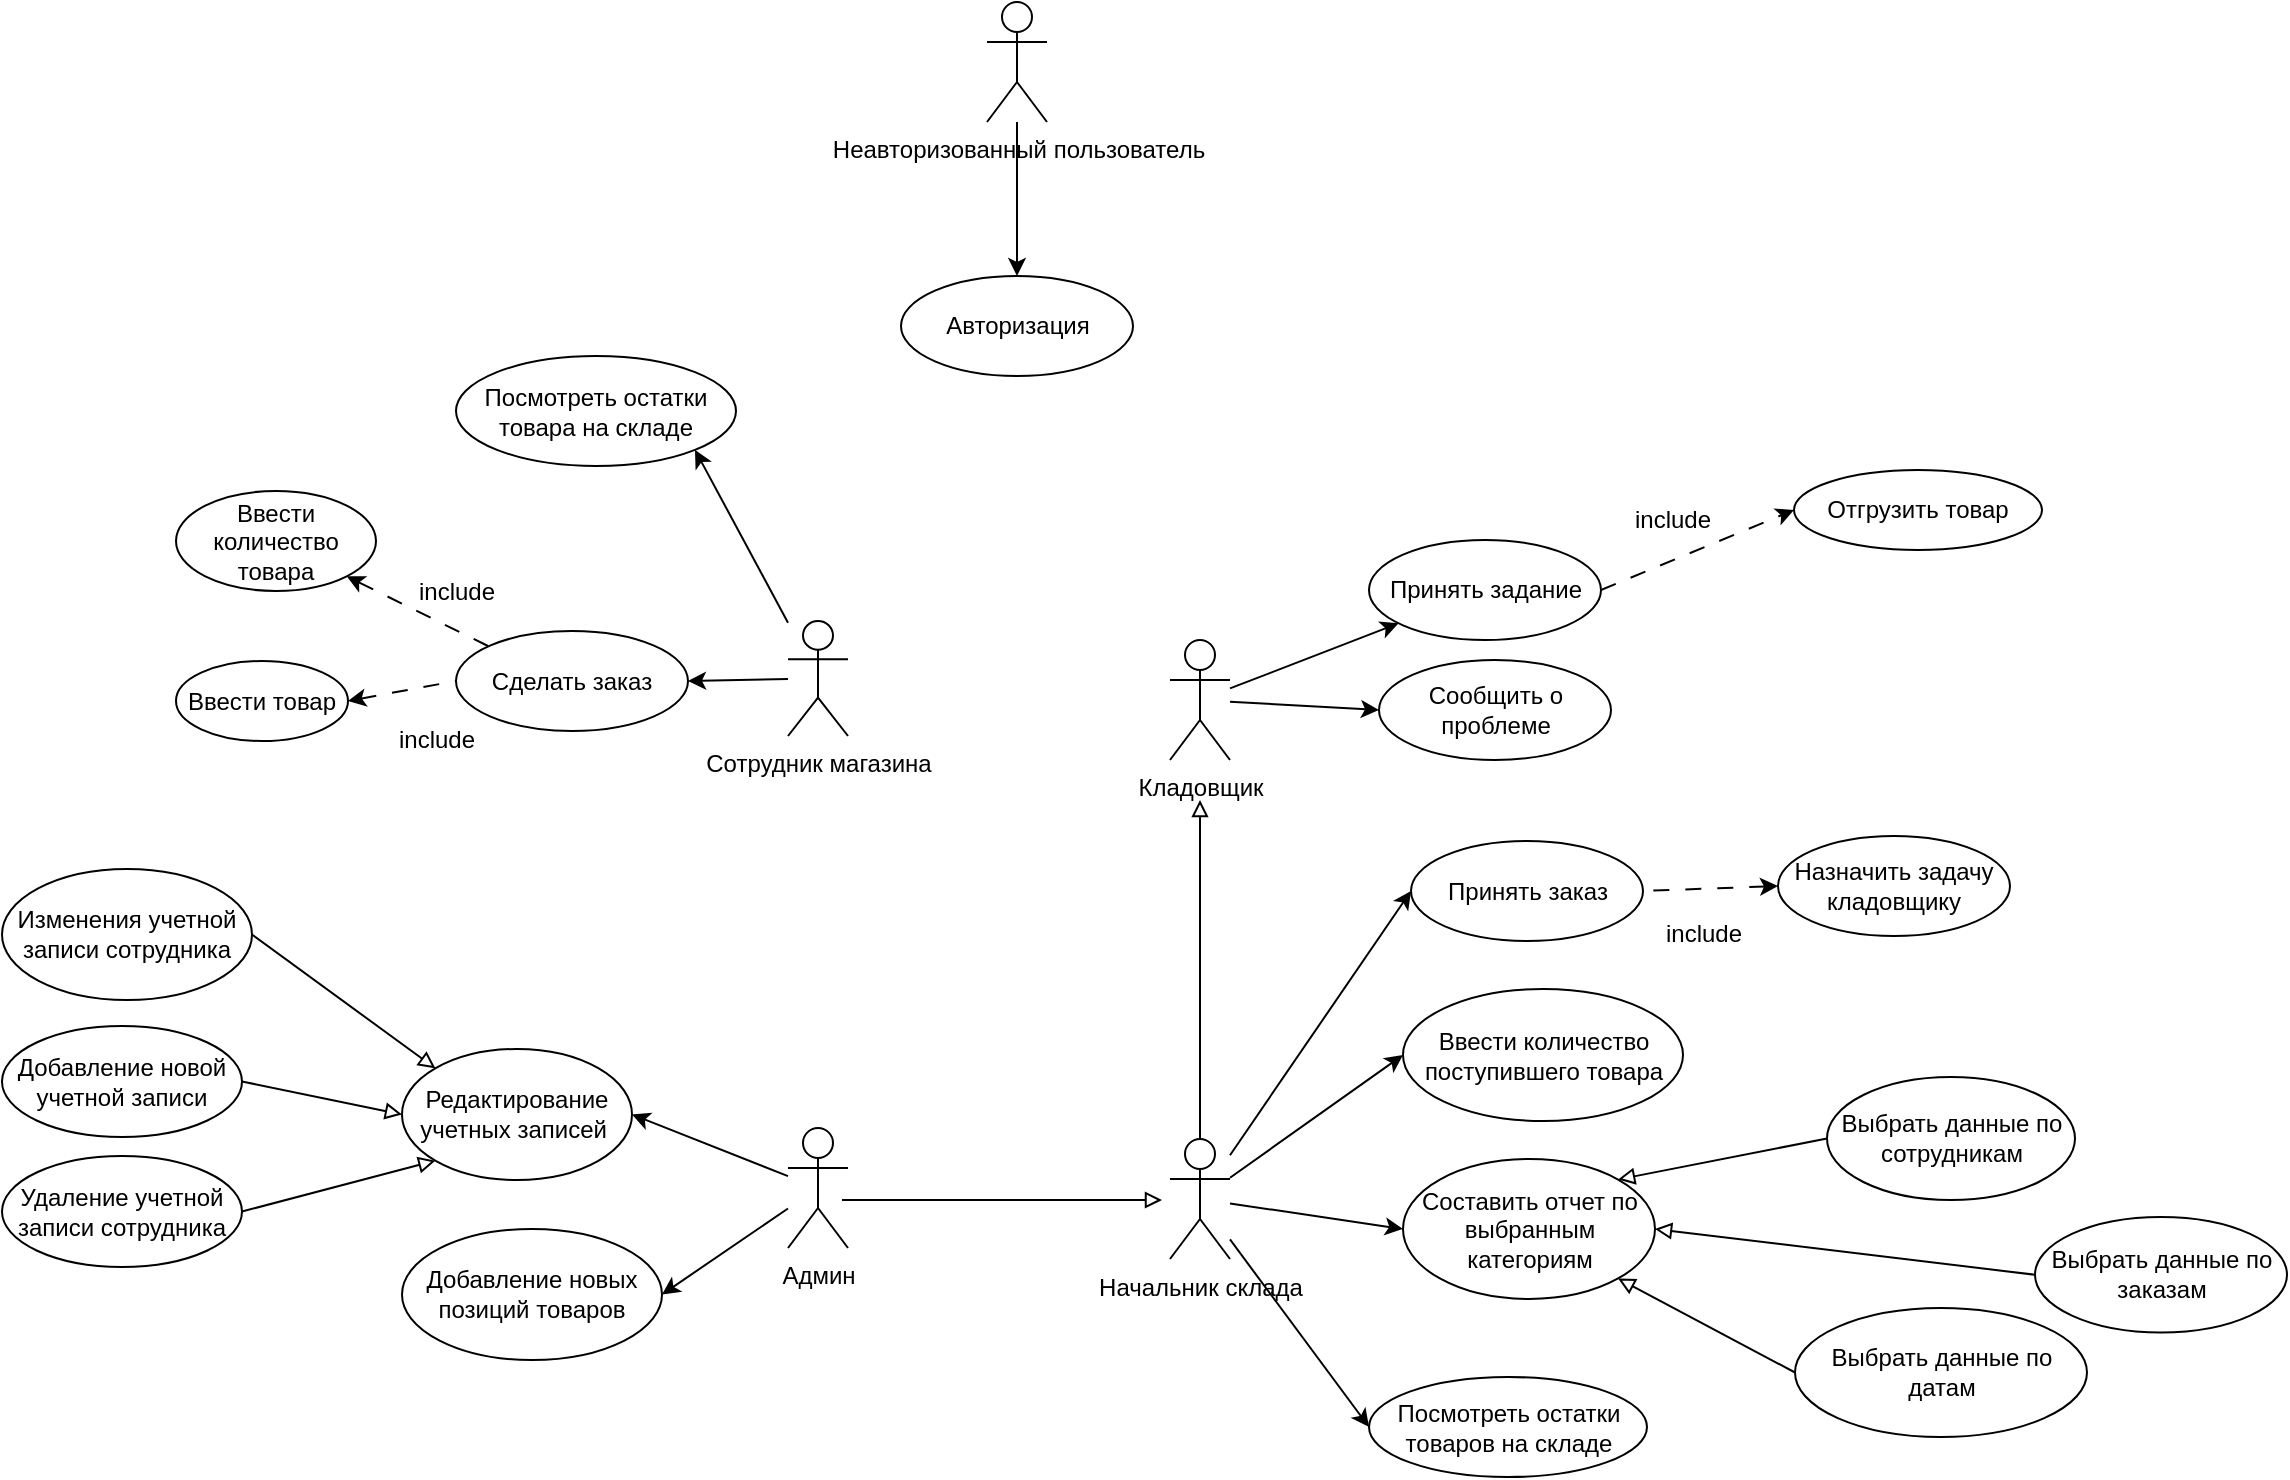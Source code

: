 <mxfile version="24.0.0" type="device">
  <diagram name="Страница — 1" id="t2iSeuDeXfLZz8AlIME1">
    <mxGraphModel dx="1782" dy="1020" grid="1" gridSize="10" guides="1" tooltips="1" connect="1" arrows="1" fold="1" page="1" pageScale="1" pageWidth="827" pageHeight="1169" math="0" shadow="0">
      <root>
        <mxCell id="0" />
        <mxCell id="1" parent="0" />
        <mxCell id="o_ccyF2UDi4KbY_jadCn-4" value="Кладовщик" style="shape=umlActor;verticalLabelPosition=bottom;verticalAlign=top;html=1;outlineConnect=0;" vertex="1" parent="1">
          <mxGeometry x="998" y="1002" width="30" height="60" as="geometry" />
        </mxCell>
        <mxCell id="o_ccyF2UDi4KbY_jadCn-5" value="Авторизация" style="ellipse;whiteSpace=wrap;html=1;" vertex="1" parent="1">
          <mxGeometry x="863.5" y="820" width="116" height="50" as="geometry" />
        </mxCell>
        <mxCell id="o_ccyF2UDi4KbY_jadCn-6" value="Ввести количество поступившего товара" style="ellipse;whiteSpace=wrap;html=1;" vertex="1" parent="1">
          <mxGeometry x="1114.5" y="1176.5" width="140" height="66" as="geometry" />
        </mxCell>
        <mxCell id="o_ccyF2UDi4KbY_jadCn-7" value="Принять задание" style="ellipse;whiteSpace=wrap;html=1;" vertex="1" parent="1">
          <mxGeometry x="1097.5" y="952" width="116" height="50" as="geometry" />
        </mxCell>
        <mxCell id="o_ccyF2UDi4KbY_jadCn-8" value="" style="endArrow=classic;html=1;rounded=0;endFill=1;" edge="1" parent="1" source="o_ccyF2UDi4KbY_jadCn-4" target="o_ccyF2UDi4KbY_jadCn-7">
          <mxGeometry width="50" height="50" relative="1" as="geometry">
            <mxPoint x="1118" y="1057" as="sourcePoint" />
            <mxPoint x="1168" y="1007" as="targetPoint" />
          </mxGeometry>
        </mxCell>
        <mxCell id="o_ccyF2UDi4KbY_jadCn-9" value="Начальник склада" style="shape=umlActor;verticalLabelPosition=bottom;verticalAlign=top;html=1;outlineConnect=0;" vertex="1" parent="1">
          <mxGeometry x="998" y="1251.5" width="30" height="60" as="geometry" />
        </mxCell>
        <mxCell id="o_ccyF2UDi4KbY_jadCn-10" value="" style="endArrow=block;html=1;rounded=0;endFill=0;exitX=0.5;exitY=0;exitDx=0;exitDy=0;exitPerimeter=0;" edge="1" parent="1" source="o_ccyF2UDi4KbY_jadCn-9">
          <mxGeometry width="50" height="50" relative="1" as="geometry">
            <mxPoint x="1013" y="1302" as="sourcePoint" />
            <mxPoint x="1013" y="1082" as="targetPoint" />
          </mxGeometry>
        </mxCell>
        <mxCell id="o_ccyF2UDi4KbY_jadCn-11" value="Принять заказ" style="ellipse;whiteSpace=wrap;html=1;" vertex="1" parent="1">
          <mxGeometry x="1118.5" y="1102.5" width="116" height="50" as="geometry" />
        </mxCell>
        <mxCell id="o_ccyF2UDi4KbY_jadCn-12" value="Составить отчет по выбранным категориям" style="ellipse;whiteSpace=wrap;html=1;" vertex="1" parent="1">
          <mxGeometry x="1114.5" y="1261.5" width="126" height="70" as="geometry" />
        </mxCell>
        <mxCell id="o_ccyF2UDi4KbY_jadCn-13" value="" style="endArrow=classic;html=1;rounded=0;entryX=0;entryY=0.5;entryDx=0;entryDy=0;endFill=1;" edge="1" parent="1" source="o_ccyF2UDi4KbY_jadCn-9" target="o_ccyF2UDi4KbY_jadCn-12">
          <mxGeometry width="50" height="50" relative="1" as="geometry">
            <mxPoint x="1208" y="1162" as="sourcePoint" />
            <mxPoint x="1258" y="1112" as="targetPoint" />
          </mxGeometry>
        </mxCell>
        <mxCell id="o_ccyF2UDi4KbY_jadCn-14" value="" style="endArrow=classic;html=1;rounded=0;entryX=0;entryY=0.5;entryDx=0;entryDy=0;endFill=1;" edge="1" parent="1" source="o_ccyF2UDi4KbY_jadCn-9" target="o_ccyF2UDi4KbY_jadCn-11">
          <mxGeometry width="50" height="50" relative="1" as="geometry">
            <mxPoint x="1208" y="1322" as="sourcePoint" />
            <mxPoint x="1258" y="1272" as="targetPoint" />
          </mxGeometry>
        </mxCell>
        <mxCell id="o_ccyF2UDi4KbY_jadCn-15" value="Назначить задачу кладовщику" style="ellipse;whiteSpace=wrap;html=1;" vertex="1" parent="1">
          <mxGeometry x="1302" y="1100" width="116" height="50" as="geometry" />
        </mxCell>
        <mxCell id="o_ccyF2UDi4KbY_jadCn-16" style="edgeStyle=orthogonalEdgeStyle;rounded=0;orthogonalLoop=1;jettySize=auto;html=1;endArrow=block;endFill=0;" edge="1" parent="1">
          <mxGeometry relative="1" as="geometry">
            <mxPoint x="834" y="1282" as="sourcePoint" />
            <mxPoint x="994" y="1282" as="targetPoint" />
          </mxGeometry>
        </mxCell>
        <mxCell id="o_ccyF2UDi4KbY_jadCn-17" value="Админ" style="shape=umlActor;verticalLabelPosition=bottom;verticalAlign=top;html=1;outlineConnect=0;" vertex="1" parent="1">
          <mxGeometry x="807" y="1246" width="30" height="60" as="geometry" />
        </mxCell>
        <mxCell id="o_ccyF2UDi4KbY_jadCn-18" value="Выбрать данные по сотрудникам" style="ellipse;whiteSpace=wrap;html=1;" vertex="1" parent="1">
          <mxGeometry x="1326.5" y="1220.5" width="124" height="61.5" as="geometry" />
        </mxCell>
        <mxCell id="o_ccyF2UDi4KbY_jadCn-19" value="" style="endArrow=none;html=1;strokeWidth=1;rounded=0;entryX=0;entryY=0.5;entryDx=0;entryDy=0;exitX=1;exitY=0;exitDx=0;exitDy=0;startArrow=block;startFill=0;endFill=0;" edge="1" parent="1" source="o_ccyF2UDi4KbY_jadCn-12" target="o_ccyF2UDi4KbY_jadCn-18">
          <mxGeometry width="50" height="50" relative="1" as="geometry">
            <mxPoint x="1264.5" y="1142.5" as="sourcePoint" />
            <mxPoint x="1314.5" y="1092.5" as="targetPoint" />
          </mxGeometry>
        </mxCell>
        <mxCell id="o_ccyF2UDi4KbY_jadCn-20" value="Добавление новых позиций товаров" style="ellipse;whiteSpace=wrap;html=1;" vertex="1" parent="1">
          <mxGeometry x="614" y="1296.5" width="130" height="65.5" as="geometry" />
        </mxCell>
        <mxCell id="o_ccyF2UDi4KbY_jadCn-21" value="" style="endArrow=classic;html=1;rounded=0;entryX=1;entryY=0.5;entryDx=0;entryDy=0;startArrow=none;startFill=0;endFill=1;" edge="1" parent="1" source="o_ccyF2UDi4KbY_jadCn-17" target="o_ccyF2UDi4KbY_jadCn-20">
          <mxGeometry width="50" height="50" relative="1" as="geometry">
            <mxPoint x="779" y="816" as="sourcePoint" />
            <mxPoint x="829" y="766" as="targetPoint" />
          </mxGeometry>
        </mxCell>
        <mxCell id="o_ccyF2UDi4KbY_jadCn-22" value="Редактирование учетных записей&amp;nbsp;" style="ellipse;whiteSpace=wrap;html=1;" vertex="1" parent="1">
          <mxGeometry x="614" y="1206.5" width="115" height="65.5" as="geometry" />
        </mxCell>
        <mxCell id="o_ccyF2UDi4KbY_jadCn-23" value="" style="endArrow=none;html=1;rounded=0;exitX=1;exitY=0.5;exitDx=0;exitDy=0;endFill=0;startArrow=classic;startFill=1;" edge="1" parent="1" source="o_ccyF2UDi4KbY_jadCn-22" target="o_ccyF2UDi4KbY_jadCn-17">
          <mxGeometry width="50" height="50" relative="1" as="geometry">
            <mxPoint x="779" y="816" as="sourcePoint" />
            <mxPoint x="829" y="766" as="targetPoint" />
          </mxGeometry>
        </mxCell>
        <mxCell id="o_ccyF2UDi4KbY_jadCn-24" value="Сотрудник магазина" style="shape=umlActor;verticalLabelPosition=bottom;verticalAlign=top;html=1;outlineConnect=0;" vertex="1" parent="1">
          <mxGeometry x="807" y="992.5" width="30" height="57.5" as="geometry" />
        </mxCell>
        <mxCell id="o_ccyF2UDi4KbY_jadCn-25" value="Посмотреть остатки товара на складе" style="ellipse;whiteSpace=wrap;html=1;" vertex="1" parent="1">
          <mxGeometry x="641" y="860" width="140" height="55" as="geometry" />
        </mxCell>
        <mxCell id="o_ccyF2UDi4KbY_jadCn-26" value="" style="endArrow=none;html=1;rounded=0;exitX=1;exitY=1;exitDx=0;exitDy=0;endFill=0;startArrow=classic;startFill=1;" edge="1" parent="1" source="o_ccyF2UDi4KbY_jadCn-25" target="o_ccyF2UDi4KbY_jadCn-24">
          <mxGeometry width="50" height="50" relative="1" as="geometry">
            <mxPoint x="984" y="932.5" as="sourcePoint" />
            <mxPoint x="1034" y="882.5" as="targetPoint" />
          </mxGeometry>
        </mxCell>
        <mxCell id="o_ccyF2UDi4KbY_jadCn-27" value="Сделать заказ" style="ellipse;whiteSpace=wrap;html=1;" vertex="1" parent="1">
          <mxGeometry x="641" y="997.5" width="116" height="50" as="geometry" />
        </mxCell>
        <mxCell id="o_ccyF2UDi4KbY_jadCn-28" value="" style="endArrow=classic;html=1;rounded=0;entryX=1;entryY=0.5;entryDx=0;entryDy=0;endFill=1;" edge="1" parent="1" source="o_ccyF2UDi4KbY_jadCn-24" target="o_ccyF2UDi4KbY_jadCn-27">
          <mxGeometry width="50" height="50" relative="1" as="geometry">
            <mxPoint x="1061" y="1312.5" as="sourcePoint" />
            <mxPoint x="1111" y="1262.5" as="targetPoint" />
          </mxGeometry>
        </mxCell>
        <mxCell id="o_ccyF2UDi4KbY_jadCn-29" value="Сообщить о проблеме" style="ellipse;whiteSpace=wrap;html=1;" vertex="1" parent="1">
          <mxGeometry x="1102.5" y="1012" width="116" height="50" as="geometry" />
        </mxCell>
        <mxCell id="o_ccyF2UDi4KbY_jadCn-30" value="" style="endArrow=classic;html=1;rounded=0;entryX=0;entryY=0.5;entryDx=0;entryDy=0;endFill=1;" edge="1" parent="1" source="o_ccyF2UDi4KbY_jadCn-4" target="o_ccyF2UDi4KbY_jadCn-29">
          <mxGeometry width="50" height="50" relative="1" as="geometry">
            <mxPoint x="1148" y="1187" as="sourcePoint" />
            <mxPoint x="1198" y="1137" as="targetPoint" />
          </mxGeometry>
        </mxCell>
        <mxCell id="o_ccyF2UDi4KbY_jadCn-31" value="" style="endArrow=none;dashed=1;html=1;dashPattern=8 8;strokeWidth=1;rounded=0;entryX=1;entryY=0.5;entryDx=0;entryDy=0;exitX=0;exitY=0.5;exitDx=0;exitDy=0;endFill=0;startArrow=classic;startFill=1;" edge="1" parent="1" source="o_ccyF2UDi4KbY_jadCn-15" target="o_ccyF2UDi4KbY_jadCn-11">
          <mxGeometry width="50" height="50" relative="1" as="geometry">
            <mxPoint x="1248.5" y="1207.5" as="sourcePoint" />
            <mxPoint x="1308.5" y="1077.5" as="targetPoint" />
          </mxGeometry>
        </mxCell>
        <mxCell id="o_ccyF2UDi4KbY_jadCn-32" value="include" style="text;html=1;strokeColor=none;fillColor=none;align=center;verticalAlign=middle;whiteSpace=wrap;rounded=0;" vertex="1" parent="1">
          <mxGeometry x="1234.5" y="1134.25" width="60" height="30" as="geometry" />
        </mxCell>
        <mxCell id="o_ccyF2UDi4KbY_jadCn-33" value="Ввести товар" style="ellipse;whiteSpace=wrap;html=1;" vertex="1" parent="1">
          <mxGeometry x="501" y="1012.5" width="86" height="40" as="geometry" />
        </mxCell>
        <mxCell id="o_ccyF2UDi4KbY_jadCn-34" value="include" style="text;html=1;align=center;verticalAlign=middle;resizable=0;points=[];autosize=1;strokeColor=none;fillColor=none;" vertex="1" parent="1">
          <mxGeometry x="611" y="962.5" width="60" height="30" as="geometry" />
        </mxCell>
        <mxCell id="o_ccyF2UDi4KbY_jadCn-35" value="Ввести количество товара" style="ellipse;whiteSpace=wrap;html=1;" vertex="1" parent="1">
          <mxGeometry x="501" y="927.5" width="100" height="50" as="geometry" />
        </mxCell>
        <mxCell id="o_ccyF2UDi4KbY_jadCn-36" value="include" style="text;html=1;align=center;verticalAlign=middle;resizable=0;points=[];autosize=1;strokeColor=none;fillColor=none;" vertex="1" parent="1">
          <mxGeometry x="601" y="1037" width="60" height="30" as="geometry" />
        </mxCell>
        <mxCell id="o_ccyF2UDi4KbY_jadCn-37" value="" style="endArrow=classic;html=1;rounded=0;entryX=0;entryY=0.5;entryDx=0;entryDy=0;endFill=1;" edge="1" parent="1" source="o_ccyF2UDi4KbY_jadCn-9" target="o_ccyF2UDi4KbY_jadCn-6">
          <mxGeometry width="50" height="50" relative="1" as="geometry">
            <mxPoint x="1138" y="1282" as="sourcePoint" />
            <mxPoint x="1188" y="1232" as="targetPoint" />
          </mxGeometry>
        </mxCell>
        <mxCell id="o_ccyF2UDi4KbY_jadCn-38" value="&amp;nbsp;" style="text;html=1;align=center;verticalAlign=middle;resizable=0;points=[];autosize=1;strokeColor=none;fillColor=none;" vertex="1" parent="1">
          <mxGeometry x="1328" y="957" width="30" height="30" as="geometry" />
        </mxCell>
        <mxCell id="o_ccyF2UDi4KbY_jadCn-39" value="Изменения учетной записи сотрудника" style="ellipse;whiteSpace=wrap;html=1;" vertex="1" parent="1">
          <mxGeometry x="414" y="1116.5" width="125" height="65.5" as="geometry" />
        </mxCell>
        <mxCell id="o_ccyF2UDi4KbY_jadCn-40" value="Добавление новой учетной записи" style="ellipse;whiteSpace=wrap;html=1;" vertex="1" parent="1">
          <mxGeometry x="414" y="1195" width="120" height="55.5" as="geometry" />
        </mxCell>
        <mxCell id="o_ccyF2UDi4KbY_jadCn-41" value="Удаление учетной записи сотрудника" style="ellipse;whiteSpace=wrap;html=1;" vertex="1" parent="1">
          <mxGeometry x="414" y="1260" width="120" height="55.5" as="geometry" />
        </mxCell>
        <mxCell id="o_ccyF2UDi4KbY_jadCn-42" value="" style="endArrow=none;html=1;rounded=0;exitX=0;exitY=0;exitDx=0;exitDy=0;entryX=1;entryY=0.5;entryDx=0;entryDy=0;startArrow=block;startFill=0;" edge="1" parent="1" source="o_ccyF2UDi4KbY_jadCn-22" target="o_ccyF2UDi4KbY_jadCn-39">
          <mxGeometry width="50" height="50" relative="1" as="geometry">
            <mxPoint x="270.0" y="1300.633" as="sourcePoint" />
            <mxPoint x="366.77" y="1241" as="targetPoint" />
          </mxGeometry>
        </mxCell>
        <mxCell id="o_ccyF2UDi4KbY_jadCn-43" value="" style="endArrow=none;html=1;rounded=0;exitX=0;exitY=1;exitDx=0;exitDy=0;entryX=1;entryY=0.5;entryDx=0;entryDy=0;startArrow=block;startFill=0;" edge="1" parent="1" source="o_ccyF2UDi4KbY_jadCn-22" target="o_ccyF2UDi4KbY_jadCn-41">
          <mxGeometry width="50" height="50" relative="1" as="geometry">
            <mxPoint x="270.0" y="1346.867" as="sourcePoint" />
            <mxPoint x="416.77" y="1263" as="targetPoint" />
          </mxGeometry>
        </mxCell>
        <mxCell id="o_ccyF2UDi4KbY_jadCn-44" value="" style="edgeStyle=orthogonalEdgeStyle;rounded=0;orthogonalLoop=1;jettySize=auto;html=1;" edge="1" parent="1" source="o_ccyF2UDi4KbY_jadCn-45" target="o_ccyF2UDi4KbY_jadCn-5">
          <mxGeometry relative="1" as="geometry" />
        </mxCell>
        <mxCell id="o_ccyF2UDi4KbY_jadCn-45" value="Неавторизованный пользователь" style="shape=umlActor;verticalLabelPosition=bottom;verticalAlign=top;html=1;outlineConnect=0;" vertex="1" parent="1">
          <mxGeometry x="906.5" y="683" width="30" height="60" as="geometry" />
        </mxCell>
        <mxCell id="o_ccyF2UDi4KbY_jadCn-46" value="" style="endArrow=block;html=1;rounded=0;exitX=1;exitY=0.5;exitDx=0;exitDy=0;endFill=0;entryX=0;entryY=0.5;entryDx=0;entryDy=0;" edge="1" parent="1" source="o_ccyF2UDi4KbY_jadCn-40" target="o_ccyF2UDi4KbY_jadCn-22">
          <mxGeometry width="50" height="50" relative="1" as="geometry">
            <mxPoint x="544" y="1321.5" as="sourcePoint" />
            <mxPoint x="594" y="1271.5" as="targetPoint" />
          </mxGeometry>
        </mxCell>
        <mxCell id="o_ccyF2UDi4KbY_jadCn-47" value="" style="endArrow=classic;html=1;rounded=0;entryX=1;entryY=1;entryDx=0;entryDy=0;startArrow=none;startFill=0;endFill=1;dashed=1;dashPattern=8 8;" edge="1" parent="1" target="o_ccyF2UDi4KbY_jadCn-35">
          <mxGeometry width="50" height="50" relative="1" as="geometry">
            <mxPoint x="657" y="1005" as="sourcePoint" />
            <mxPoint x="551" y="742.5" as="targetPoint" />
          </mxGeometry>
        </mxCell>
        <mxCell id="o_ccyF2UDi4KbY_jadCn-48" value="" style="endArrow=none;html=1;rounded=0;exitX=1;exitY=0.5;exitDx=0;exitDy=0;entryX=0;entryY=0.5;entryDx=0;entryDy=0;endFill=0;startArrow=classic;startFill=1;dashed=1;dashPattern=8 8;" edge="1" parent="1" source="o_ccyF2UDi4KbY_jadCn-33" target="o_ccyF2UDi4KbY_jadCn-27">
          <mxGeometry width="50" height="50" relative="1" as="geometry">
            <mxPoint x="671" y="1152.5" as="sourcePoint" />
            <mxPoint x="721" y="1102.5" as="targetPoint" />
          </mxGeometry>
        </mxCell>
        <mxCell id="o_ccyF2UDi4KbY_jadCn-49" value="Отгрузить товар" style="ellipse;whiteSpace=wrap;html=1;" vertex="1" parent="1">
          <mxGeometry x="1310" y="917" width="124" height="40" as="geometry" />
        </mxCell>
        <mxCell id="o_ccyF2UDi4KbY_jadCn-50" value="" style="endArrow=classic;dashed=1;html=1;dashPattern=8 8;strokeWidth=1;rounded=0;entryX=0;entryY=0.5;entryDx=0;entryDy=0;exitX=1;exitY=0.5;exitDx=0;exitDy=0;startArrow=none;startFill=0;endFill=1;" edge="1" parent="1" source="o_ccyF2UDi4KbY_jadCn-7" target="o_ccyF2UDi4KbY_jadCn-49">
          <mxGeometry width="50" height="50" relative="1" as="geometry">
            <mxPoint x="1213.5" y="898" as="sourcePoint" />
            <mxPoint x="1317.5" y="871" as="targetPoint" />
          </mxGeometry>
        </mxCell>
        <mxCell id="o_ccyF2UDi4KbY_jadCn-51" value="include" style="text;html=1;align=center;verticalAlign=middle;resizable=0;points=[];autosize=1;strokeColor=none;fillColor=none;" vertex="1" parent="1">
          <mxGeometry x="1218.5" y="927" width="60" height="30" as="geometry" />
        </mxCell>
        <mxCell id="o_ccyF2UDi4KbY_jadCn-52" value="Выбрать данные по заказам" style="ellipse;whiteSpace=wrap;html=1;" vertex="1" parent="1">
          <mxGeometry x="1430.5" y="1290.5" width="126" height="57.75" as="geometry" />
        </mxCell>
        <mxCell id="o_ccyF2UDi4KbY_jadCn-53" value="" style="endArrow=none;html=1;strokeWidth=1;rounded=0;entryX=0;entryY=0.5;entryDx=0;entryDy=0;exitX=1;exitY=0.5;exitDx=0;exitDy=0;startArrow=block;startFill=0;endFill=0;" edge="1" parent="1" source="o_ccyF2UDi4KbY_jadCn-12" target="o_ccyF2UDi4KbY_jadCn-52">
          <mxGeometry width="50" height="50" relative="1" as="geometry">
            <mxPoint x="1250.5" y="1306.5" as="sourcePoint" />
            <mxPoint x="1324.5" y="1102.5" as="targetPoint" />
          </mxGeometry>
        </mxCell>
        <mxCell id="o_ccyF2UDi4KbY_jadCn-54" value="Выбрать данные по датам" style="ellipse;whiteSpace=wrap;html=1;" vertex="1" parent="1">
          <mxGeometry x="1310.5" y="1336" width="146" height="64.5" as="geometry" />
        </mxCell>
        <mxCell id="o_ccyF2UDi4KbY_jadCn-55" value="" style="endArrow=none;html=1;strokeWidth=1;rounded=0;entryX=0;entryY=0.5;entryDx=0;entryDy=0;exitX=1;exitY=1;exitDx=0;exitDy=0;startArrow=block;startFill=0;endFill=0;" edge="1" parent="1" source="o_ccyF2UDi4KbY_jadCn-12" target="o_ccyF2UDi4KbY_jadCn-54">
          <mxGeometry width="50" height="50" relative="1" as="geometry">
            <mxPoint x="1260.5" y="1316.5" as="sourcePoint" />
            <mxPoint x="1334.5" y="1112.5" as="targetPoint" />
          </mxGeometry>
        </mxCell>
        <mxCell id="o_ccyF2UDi4KbY_jadCn-56" value="Посмотреть остатки товаров на складе" style="ellipse;whiteSpace=wrap;html=1;" vertex="1" parent="1">
          <mxGeometry x="1097.5" y="1370.5" width="139" height="50" as="geometry" />
        </mxCell>
        <mxCell id="o_ccyF2UDi4KbY_jadCn-57" value="" style="endArrow=none;html=1;rounded=0;exitX=0;exitY=0.5;exitDx=0;exitDy=0;endFill=0;startArrow=classic;startFill=1;" edge="1" parent="1" source="o_ccyF2UDi4KbY_jadCn-56" target="o_ccyF2UDi4KbY_jadCn-9">
          <mxGeometry width="50" height="50" relative="1" as="geometry">
            <mxPoint x="780" y="1540" as="sourcePoint" />
            <mxPoint x="830" y="1490" as="targetPoint" />
          </mxGeometry>
        </mxCell>
      </root>
    </mxGraphModel>
  </diagram>
</mxfile>

